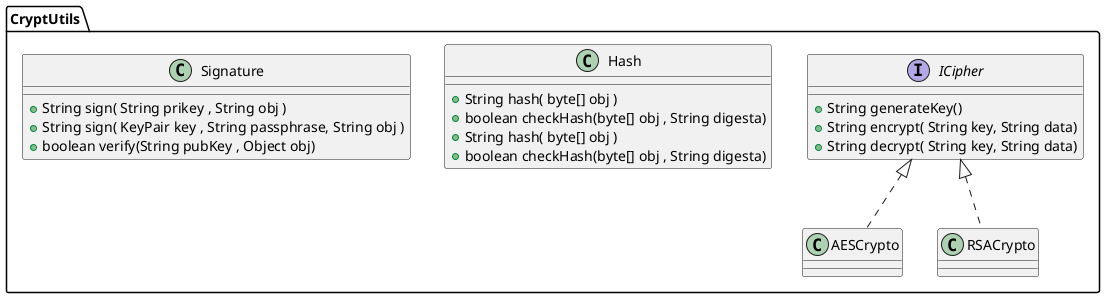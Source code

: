 @startuml

package "CryptUtils" {


interface ICipher{
   + String generateKey()
   + String encrypt( String key, String data)
   + String decrypt( String key, String data)
}

class AESCrypto implements ICipher{
}

class RSACrypto implements ICipher{
}


class Hash {
	+ String hash( byte[] obj )
	+ boolean checkHash(byte[] obj , String digesta)
}

class Signature {
   + String sign( String prikey , String obj )
   + String sign( KeyPair key , String passphrase, String obj )
   + boolean verify(String pubKey , Object obj) 
}

class Hash {
	+ String hash( byte[] obj ) 
	+ boolean checkHash(byte[] obj , String digesta) 
}

}

@enduml
